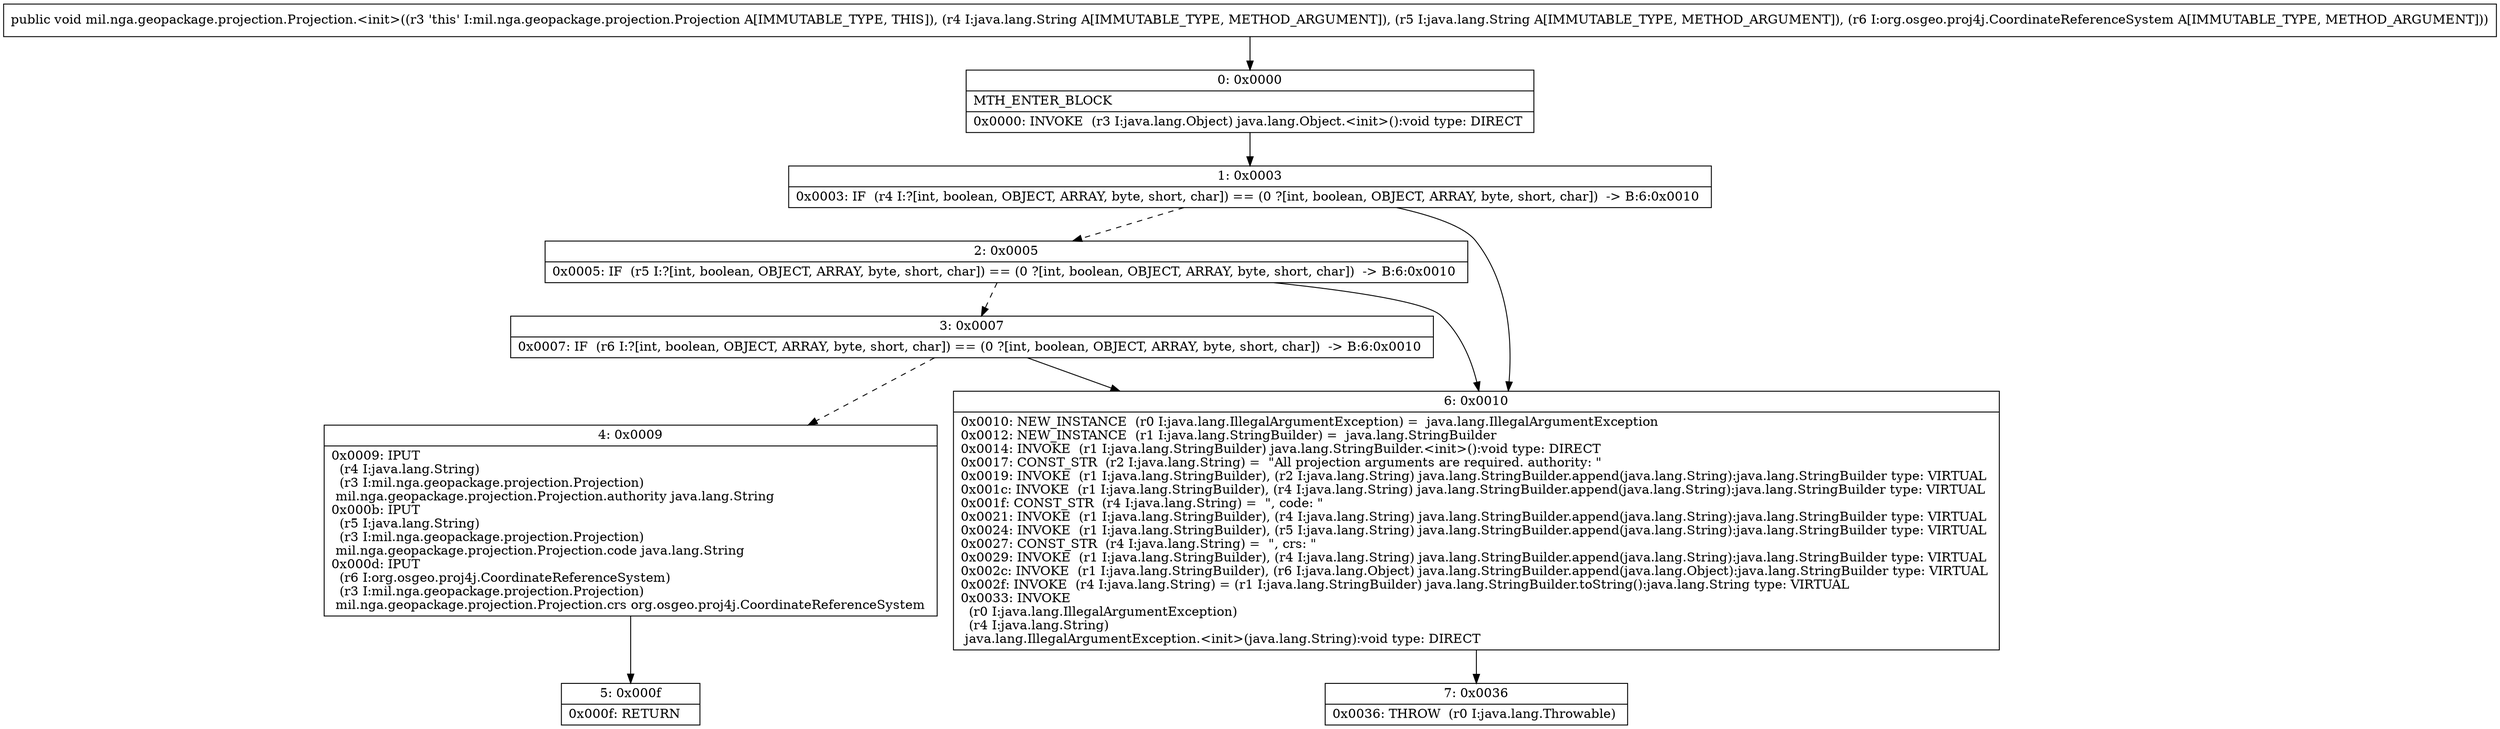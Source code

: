 digraph "CFG formil.nga.geopackage.projection.Projection.\<init\>(Ljava\/lang\/String;Ljava\/lang\/String;Lorg\/osgeo\/proj4j\/CoordinateReferenceSystem;)V" {
Node_0 [shape=record,label="{0\:\ 0x0000|MTH_ENTER_BLOCK\l|0x0000: INVOKE  (r3 I:java.lang.Object) java.lang.Object.\<init\>():void type: DIRECT \l}"];
Node_1 [shape=record,label="{1\:\ 0x0003|0x0003: IF  (r4 I:?[int, boolean, OBJECT, ARRAY, byte, short, char]) == (0 ?[int, boolean, OBJECT, ARRAY, byte, short, char])  \-\> B:6:0x0010 \l}"];
Node_2 [shape=record,label="{2\:\ 0x0005|0x0005: IF  (r5 I:?[int, boolean, OBJECT, ARRAY, byte, short, char]) == (0 ?[int, boolean, OBJECT, ARRAY, byte, short, char])  \-\> B:6:0x0010 \l}"];
Node_3 [shape=record,label="{3\:\ 0x0007|0x0007: IF  (r6 I:?[int, boolean, OBJECT, ARRAY, byte, short, char]) == (0 ?[int, boolean, OBJECT, ARRAY, byte, short, char])  \-\> B:6:0x0010 \l}"];
Node_4 [shape=record,label="{4\:\ 0x0009|0x0009: IPUT  \l  (r4 I:java.lang.String)\l  (r3 I:mil.nga.geopackage.projection.Projection)\l mil.nga.geopackage.projection.Projection.authority java.lang.String \l0x000b: IPUT  \l  (r5 I:java.lang.String)\l  (r3 I:mil.nga.geopackage.projection.Projection)\l mil.nga.geopackage.projection.Projection.code java.lang.String \l0x000d: IPUT  \l  (r6 I:org.osgeo.proj4j.CoordinateReferenceSystem)\l  (r3 I:mil.nga.geopackage.projection.Projection)\l mil.nga.geopackage.projection.Projection.crs org.osgeo.proj4j.CoordinateReferenceSystem \l}"];
Node_5 [shape=record,label="{5\:\ 0x000f|0x000f: RETURN   \l}"];
Node_6 [shape=record,label="{6\:\ 0x0010|0x0010: NEW_INSTANCE  (r0 I:java.lang.IllegalArgumentException) =  java.lang.IllegalArgumentException \l0x0012: NEW_INSTANCE  (r1 I:java.lang.StringBuilder) =  java.lang.StringBuilder \l0x0014: INVOKE  (r1 I:java.lang.StringBuilder) java.lang.StringBuilder.\<init\>():void type: DIRECT \l0x0017: CONST_STR  (r2 I:java.lang.String) =  \"All projection arguments are required. authority: \" \l0x0019: INVOKE  (r1 I:java.lang.StringBuilder), (r2 I:java.lang.String) java.lang.StringBuilder.append(java.lang.String):java.lang.StringBuilder type: VIRTUAL \l0x001c: INVOKE  (r1 I:java.lang.StringBuilder), (r4 I:java.lang.String) java.lang.StringBuilder.append(java.lang.String):java.lang.StringBuilder type: VIRTUAL \l0x001f: CONST_STR  (r4 I:java.lang.String) =  \", code: \" \l0x0021: INVOKE  (r1 I:java.lang.StringBuilder), (r4 I:java.lang.String) java.lang.StringBuilder.append(java.lang.String):java.lang.StringBuilder type: VIRTUAL \l0x0024: INVOKE  (r1 I:java.lang.StringBuilder), (r5 I:java.lang.String) java.lang.StringBuilder.append(java.lang.String):java.lang.StringBuilder type: VIRTUAL \l0x0027: CONST_STR  (r4 I:java.lang.String) =  \", crs: \" \l0x0029: INVOKE  (r1 I:java.lang.StringBuilder), (r4 I:java.lang.String) java.lang.StringBuilder.append(java.lang.String):java.lang.StringBuilder type: VIRTUAL \l0x002c: INVOKE  (r1 I:java.lang.StringBuilder), (r6 I:java.lang.Object) java.lang.StringBuilder.append(java.lang.Object):java.lang.StringBuilder type: VIRTUAL \l0x002f: INVOKE  (r4 I:java.lang.String) = (r1 I:java.lang.StringBuilder) java.lang.StringBuilder.toString():java.lang.String type: VIRTUAL \l0x0033: INVOKE  \l  (r0 I:java.lang.IllegalArgumentException)\l  (r4 I:java.lang.String)\l java.lang.IllegalArgumentException.\<init\>(java.lang.String):void type: DIRECT \l}"];
Node_7 [shape=record,label="{7\:\ 0x0036|0x0036: THROW  (r0 I:java.lang.Throwable) \l}"];
MethodNode[shape=record,label="{public void mil.nga.geopackage.projection.Projection.\<init\>((r3 'this' I:mil.nga.geopackage.projection.Projection A[IMMUTABLE_TYPE, THIS]), (r4 I:java.lang.String A[IMMUTABLE_TYPE, METHOD_ARGUMENT]), (r5 I:java.lang.String A[IMMUTABLE_TYPE, METHOD_ARGUMENT]), (r6 I:org.osgeo.proj4j.CoordinateReferenceSystem A[IMMUTABLE_TYPE, METHOD_ARGUMENT])) }"];
MethodNode -> Node_0;
Node_0 -> Node_1;
Node_1 -> Node_2[style=dashed];
Node_1 -> Node_6;
Node_2 -> Node_3[style=dashed];
Node_2 -> Node_6;
Node_3 -> Node_4[style=dashed];
Node_3 -> Node_6;
Node_4 -> Node_5;
Node_6 -> Node_7;
}

